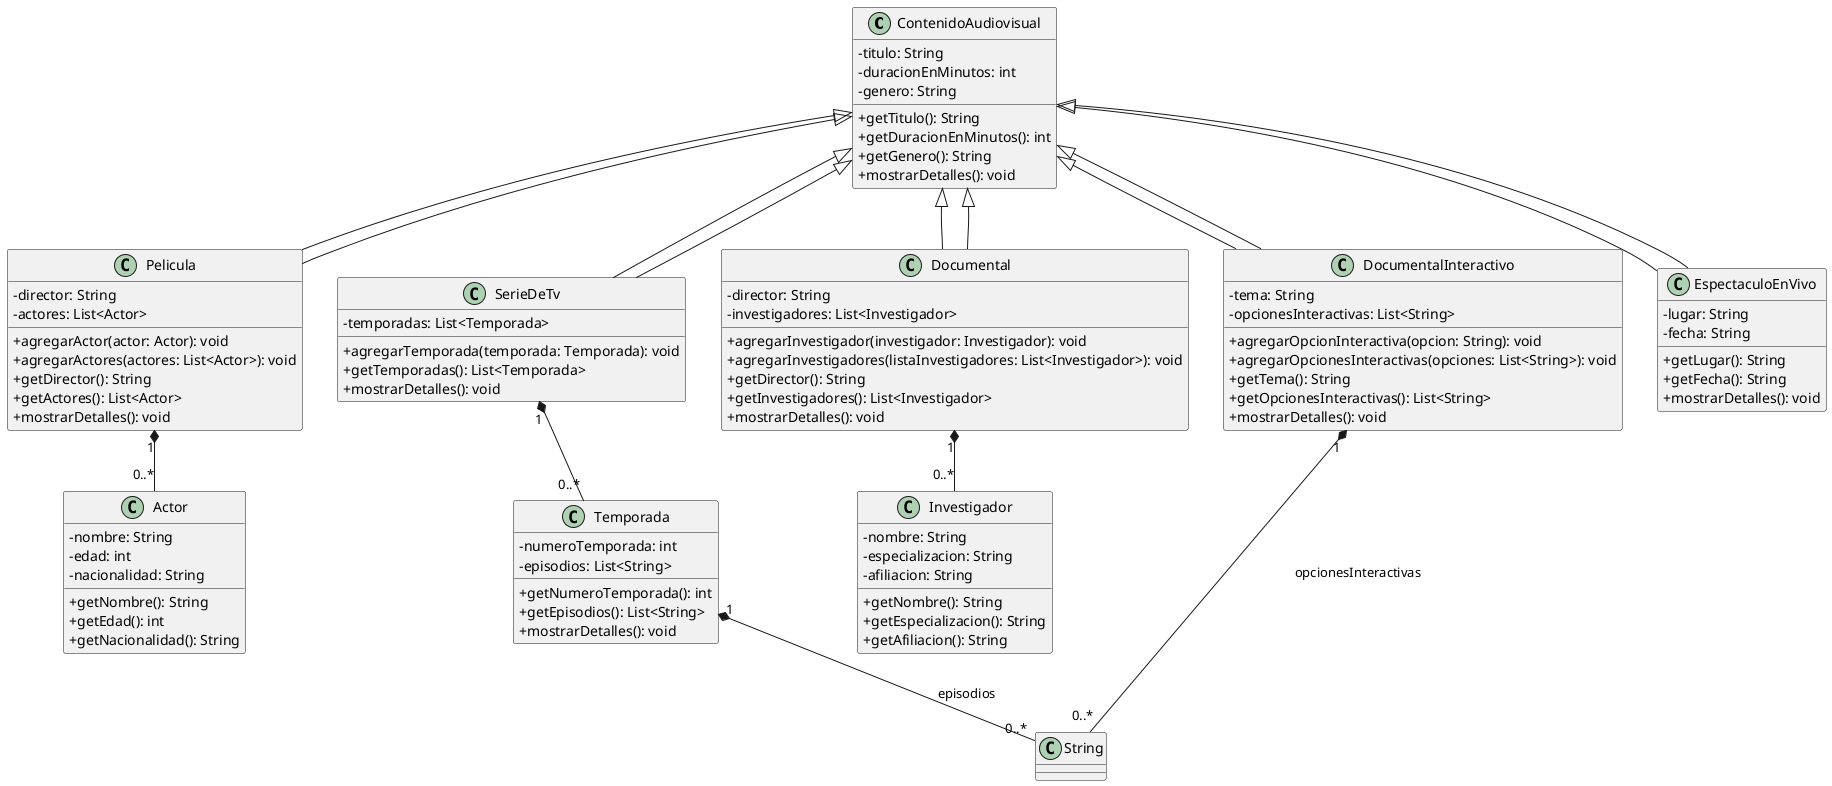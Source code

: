 @startuml
skinparam classAttributeIconSize 0

' Clases principales
class ContenidoAudiovisual {
    - titulo: String
    - duracionEnMinutos: int
    - genero: String
    + getTitulo(): String
    + getDuracionEnMinutos(): int
    + getGenero(): String
    + mostrarDetalles(): void
}

class Pelicula extends ContenidoAudiovisual {
    - director: String
    - actores: List<Actor>
    + agregarActor(actor: Actor): void
    + agregarActores(actores: List<Actor>): void
    + getDirector(): String
    + getActores(): List<Actor>
    + mostrarDetalles(): void
}

class SerieDeTv extends ContenidoAudiovisual {
    - temporadas: List<Temporada>
    + agregarTemporada(temporada: Temporada): void
    + getTemporadas(): List<Temporada>
    + mostrarDetalles(): void
}

class Documental extends ContenidoAudiovisual {
    - director: String
    - investigadores: List<Investigador>
    + agregarInvestigador(investigador: Investigador): void
    + agregarInvestigadores(listaInvestigadores: List<Investigador>): void
    + getDirector(): String
    + getInvestigadores(): List<Investigador>
    + mostrarDetalles(): void
}

class DocumentalInteractivo extends ContenidoAudiovisual {
    - tema: String
    - opcionesInteractivas: List<String>
    + agregarOpcionInteractiva(opcion: String): void
    + agregarOpcionesInteractivas(opciones: List<String>): void
    + getTema(): String
    + getOpcionesInteractivas(): List<String>
    + mostrarDetalles(): void
}

class EspectaculoEnVivo extends ContenidoAudiovisual {
    - lugar: String
    - fecha: String
    + getLugar(): String
    + getFecha(): String
    + mostrarDetalles(): void
}

' Clases auxiliares
class Actor {
    - nombre: String
    - edad: int
    - nacionalidad: String
    + getNombre(): String
    + getEdad(): int
    + getNacionalidad(): String
}

class Investigador {
    - nombre: String
    - especializacion: String
    - afiliacion: String
    + getNombre(): String
    + getEspecializacion(): String
    + getAfiliacion(): String
}

class Temporada {
    - numeroTemporada: int
    - episodios: List<String>
    + getNumeroTemporada(): int
    + getEpisodios(): List<String>
    + mostrarDetalles(): void
}

' Relaciones
ContenidoAudiovisual <|-- Pelicula
ContenidoAudiovisual <|-- SerieDeTv
ContenidoAudiovisual <|-- Documental
ContenidoAudiovisual <|-- DocumentalInteractivo
ContenidoAudiovisual <|-- EspectaculoEnVivo

Pelicula "1" *-- "0..*" Actor
Documental "1" *-- "0..*" Investigador
SerieDeTv "1" *-- "0..*" Temporada
Temporada "1" *-- "0..*" String : episodios
DocumentalInteractivo "1" *-- "0..*" String : opcionesInteractivas

@enduml
